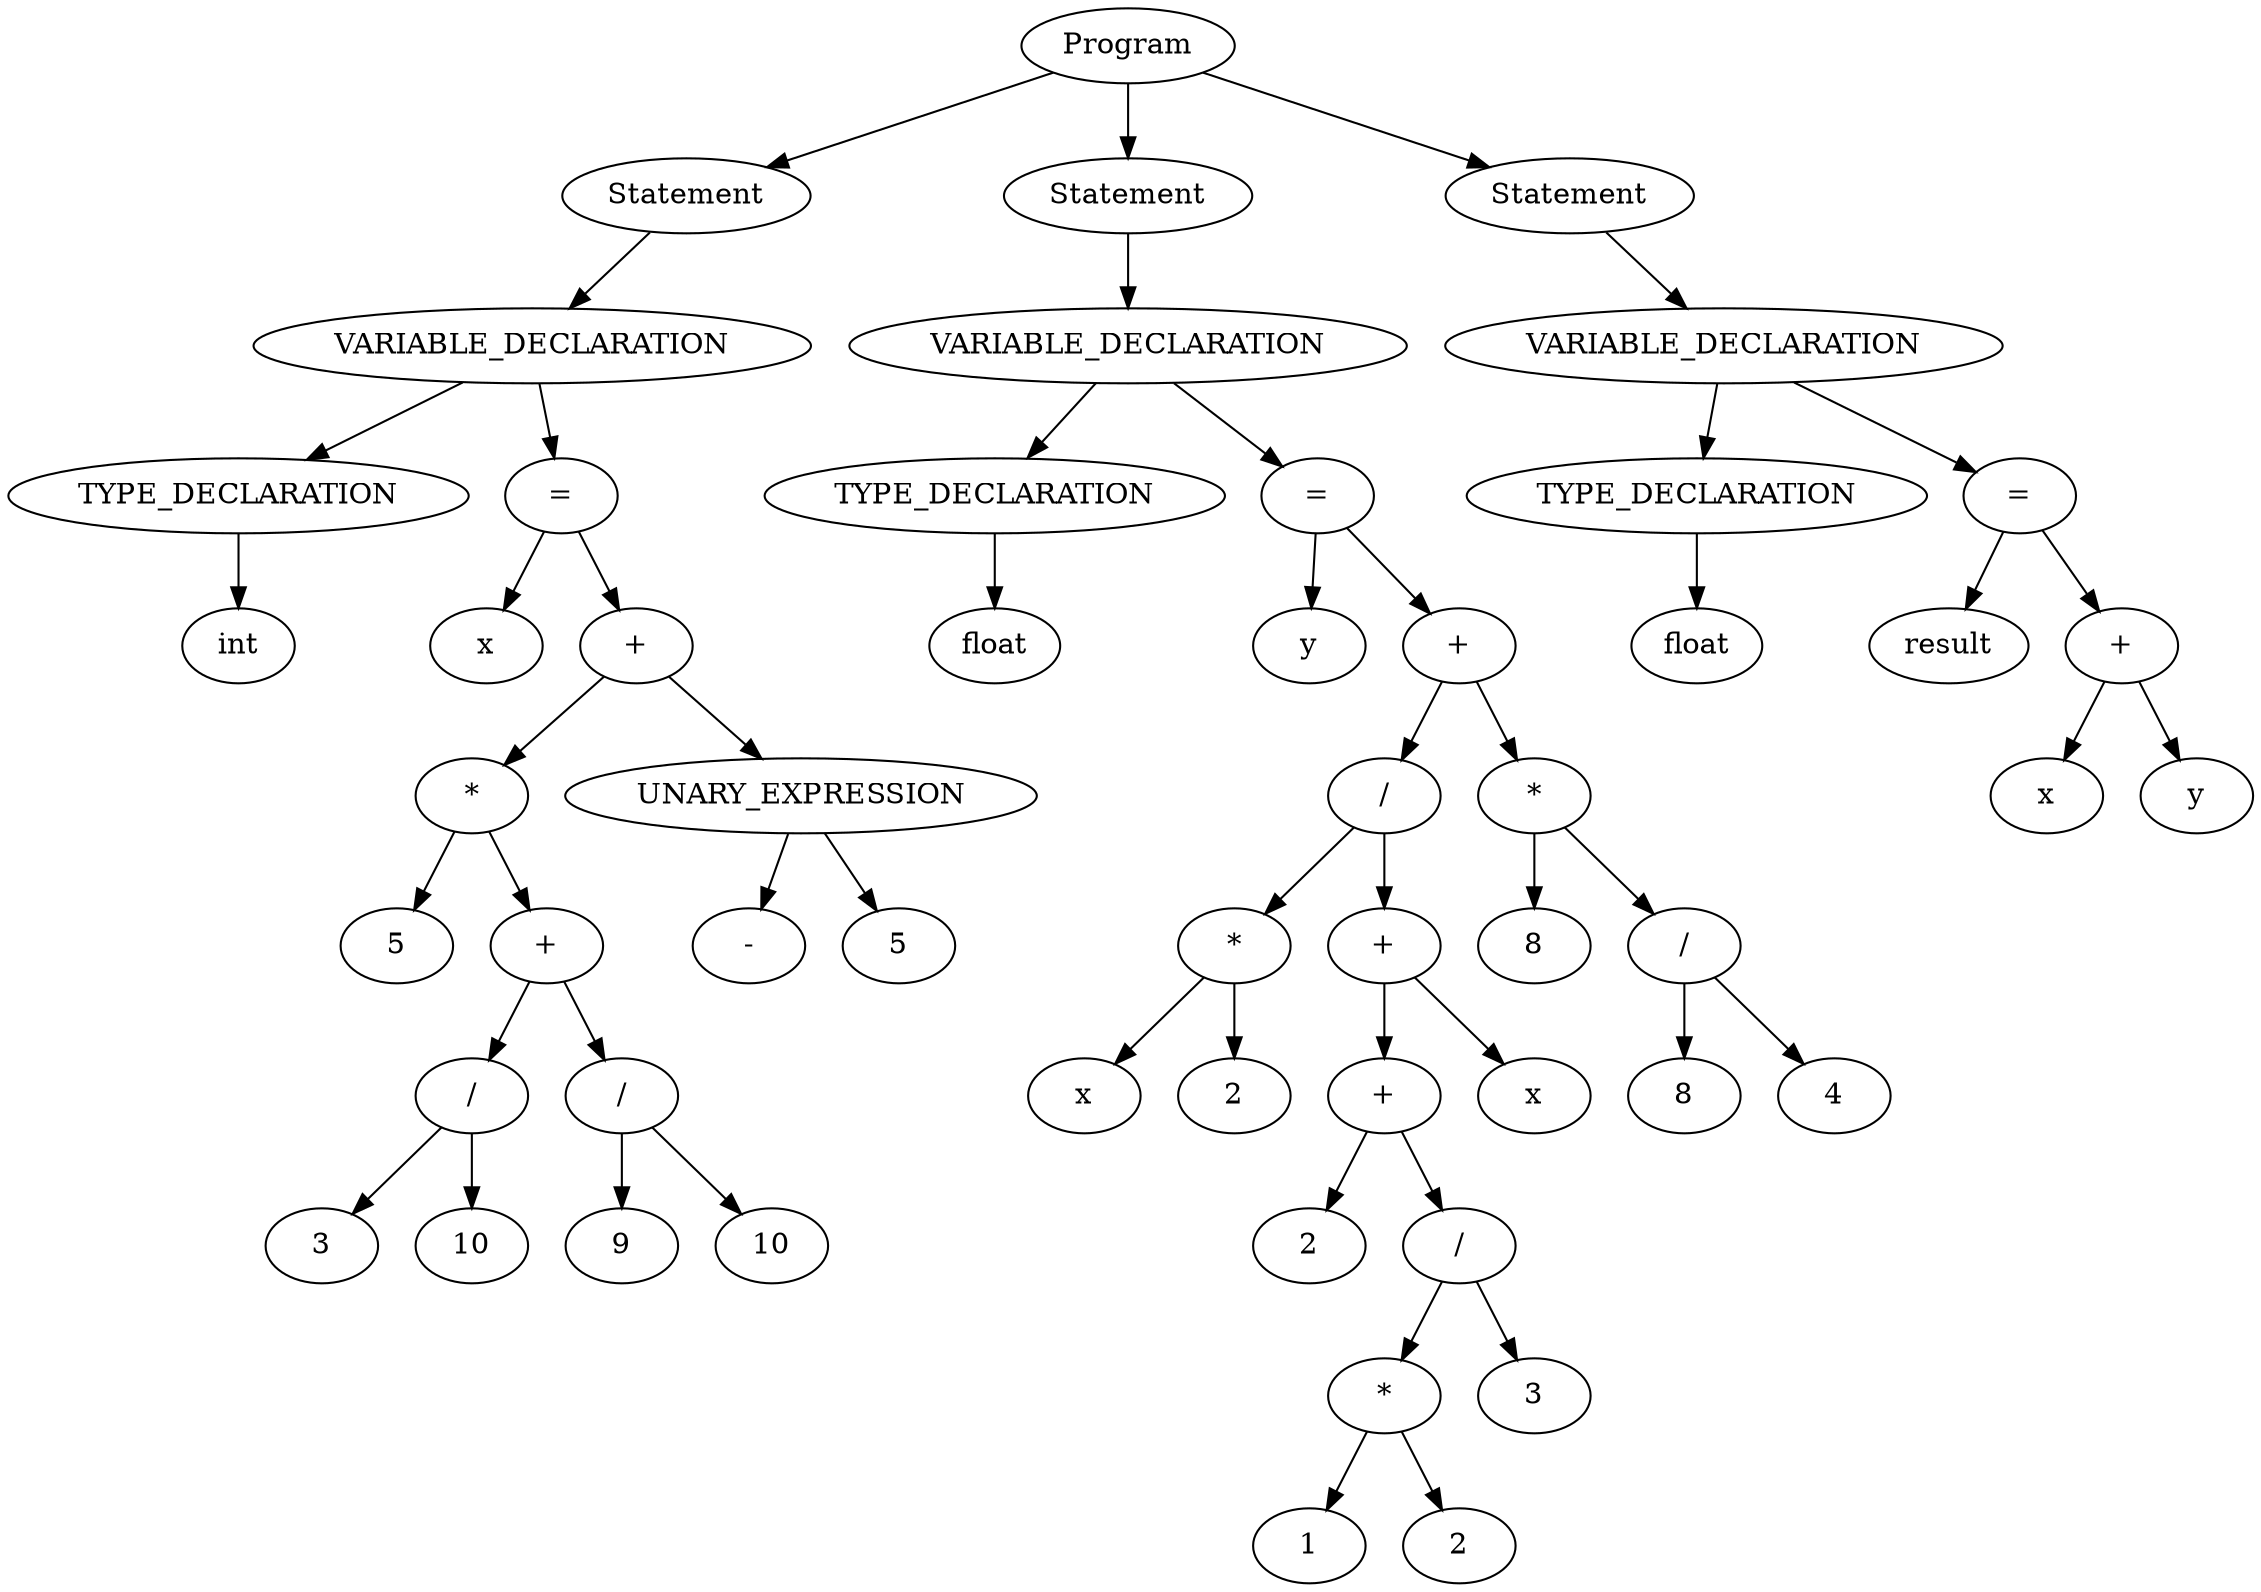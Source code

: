 digraph "Abstract Syntax Tree" {
	139978564161200 [label=Program]
	139978564160288 [label=Statement]
	139978564161200 -> 139978564160288
	139978564201776 [label=VARIABLE_DECLARATION]
	139978564160288 -> 139978564201776
	139978564161488 [label=TYPE_DECLARATION]
	139978564201776 -> 139978564161488
	139978564200096 [label=int]
	139978564161488 -> 139978564200096
	139978564201584 [label="="]
	139978564201776 -> 139978564201584
	139978564198896 [label=x]
	139978564201584 -> 139978564198896
	139978564201488 [label="+"]
	139978564201584 -> 139978564201488
	139978564200576 [label="*"]
	139978564201488 -> 139978564200576
	139978564199280 [label=5]
	139978564200576 -> 139978564199280
	139978564200480 [label="+"]
	139978564200576 -> 139978564200480
	139978564199040 [label="/"]
	139978564200480 -> 139978564199040
	139978564198752 [label=3]
	139978564199040 -> 139978564198752
	139978564198656 [label=10]
	139978564199040 -> 139978564198656
	139978564200240 [label="/"]
	139978564200480 -> 139978564200240
	139978564199664 [label=9]
	139978564200240 -> 139978564199664
	139978564200000 [label=10]
	139978564200240 -> 139978564200000
	139978564201296 [label=UNARY_EXPRESSION]
	139978564201488 -> 139978564201296
	139978564200960 [label="-"]
	139978564201296 -> 139978564200960
	139978564201200 [label=5]
	139978564201296 -> 139978564201200
	139978564201968 [label=Statement]
	139978564161200 -> 139978564201968
	139978564305008 [label=VARIABLE_DECLARATION]
	139978564201968 -> 139978564305008
	139978564202160 [label=TYPE_DECLARATION]
	139978564305008 -> 139978564202160
	139978564202400 [label=float]
	139978564202160 -> 139978564202400
	139978564304752 [label="="]
	139978564305008 -> 139978564304752
	139978564301008 [label=y]
	139978564304752 -> 139978564301008
	139978564304656 [label="+"]
	139978564304752 -> 139978564304656
	139978564303600 [label="/"]
	139978564304656 -> 139978564303600
	139978564301776 [label="*"]
	139978564303600 -> 139978564301776
	139978564301488 [label=x]
	139978564301776 -> 139978564301488
	139978564301680 [label=2]
	139978564301776 -> 139978564301680
	139978564303504 [label="+"]
	139978564303600 -> 139978564303504
	139978564303216 [label="+"]
	139978564303504 -> 139978564303216
	139978564302160 [label=2]
	139978564303216 -> 139978564302160
	139978564303120 [label="/"]
	139978564303216 -> 139978564303120
	139978564302832 [label="*"]
	139978564303120 -> 139978564302832
	139978564302544 [label=1]
	139978564302832 -> 139978564302544
	139978564302736 [label=2]
	139978564302832 -> 139978564302736
	139978564303024 [label=3]
	139978564303120 -> 139978564303024
	139978564303408 [label=x]
	139978564303504 -> 139978564303408
	139978564304560 [label="*"]
	139978564304656 -> 139978564304560
	139978564303888 [label=8]
	139978564304560 -> 139978564303888
	139978564304464 [label="/"]
	139978564304560 -> 139978564304464
	139978564304176 [label=8]
	139978564304464 -> 139978564304176
	139978564304368 [label=4]
	139978564304464 -> 139978564304368
	139978564305200 [label=Statement]
	139978564161200 -> 139978564305200
	139978564306736 [label=VARIABLE_DECLARATION]
	139978564305200 -> 139978564306736
	139978564305392 [label=TYPE_DECLARATION]
	139978564306736 -> 139978564305392
	139978564305632 [label=float]
	139978564305392 -> 139978564305632
	139978564306544 [label="="]
	139978564306736 -> 139978564306544
	139978564305872 [label=result]
	139978564306544 -> 139978564305872
	139978564306448 [label="+"]
	139978564306544 -> 139978564306448
	139978564306160 [label=x]
	139978564306448 -> 139978564306160
	139978564306352 [label=y]
	139978564306448 -> 139978564306352
}
